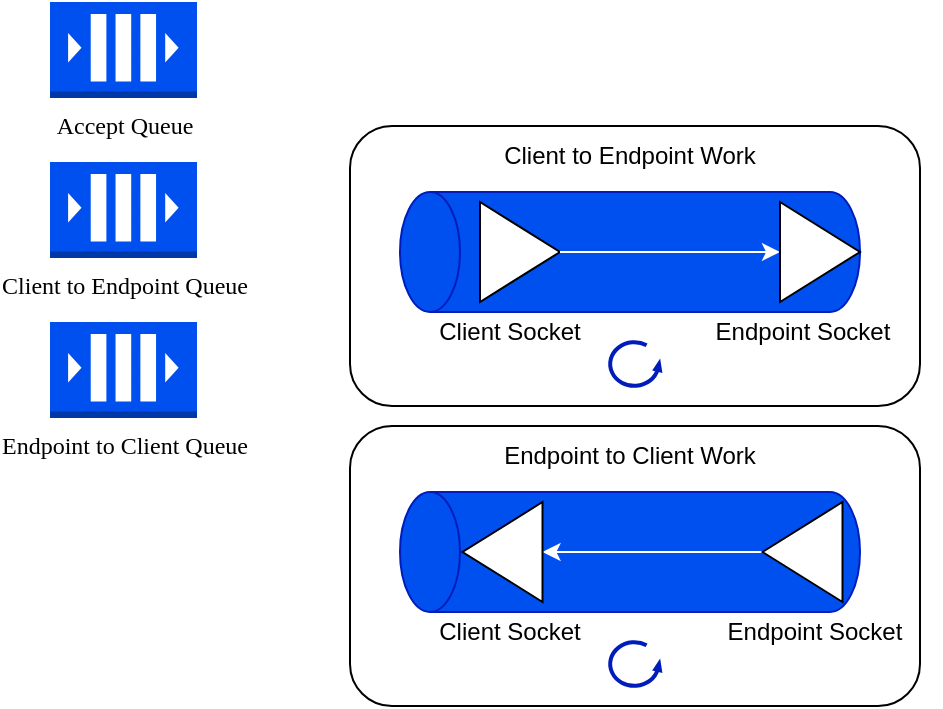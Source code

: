 <mxfile version="22.0.3" type="device">
  <diagram name="Page-1" id="kOjxygI8i3JtlxQgfmMf">
    <mxGraphModel dx="1434" dy="854" grid="1" gridSize="10" guides="1" tooltips="1" connect="1" arrows="1" fold="1" page="1" pageScale="1" pageWidth="827" pageHeight="1169" math="0" shadow="0">
      <root>
        <mxCell id="0" />
        <mxCell id="1" parent="0" />
        <mxCell id="tIETKZHOPeAZz86KKGnU-41" value="" style="rounded=1;whiteSpace=wrap;html=1;" parent="1" vertex="1">
          <mxGeometry x="470" y="292" width="285" height="140" as="geometry" />
        </mxCell>
        <mxCell id="tIETKZHOPeAZz86KKGnU-2" value="&lt;font color=&quot;#000000&quot;&gt;Accept Queue&lt;/font&gt;" style="outlineConnect=0;dashed=0;verticalLabelPosition=bottom;verticalAlign=top;align=center;html=1;shape=mxgraph.aws3.queue;fillColor=#0050ef;strokeColor=#001DBC;fontColor=#ffffff;fontFamily=Times New Roman;" parent="1" vertex="1">
          <mxGeometry x="320" y="230" width="73.5" height="48" as="geometry" />
        </mxCell>
        <mxCell id="tIETKZHOPeAZz86KKGnU-3" value="&lt;font color=&quot;#000000&quot;&gt;Client to Endpoint Queue&lt;/font&gt;" style="outlineConnect=0;dashed=0;verticalLabelPosition=bottom;verticalAlign=top;align=center;html=1;shape=mxgraph.aws3.queue;fillColor=#0050ef;fontColor=#ffffff;strokeColor=#001DBC;fontFamily=Times New Roman;" parent="1" vertex="1">
          <mxGeometry x="320" y="310" width="73.5" height="48" as="geometry" />
        </mxCell>
        <mxCell id="tIETKZHOPeAZz86KKGnU-4" value="&lt;font color=&quot;#000000&quot;&gt;Endpoint to Client Queue&lt;/font&gt;" style="outlineConnect=0;dashed=0;verticalLabelPosition=bottom;verticalAlign=top;align=center;html=1;shape=mxgraph.aws3.queue;fillColor=#0050ef;fontColor=#ffffff;strokeColor=#001DBC;fontFamily=Times New Roman;" parent="1" vertex="1">
          <mxGeometry x="320" y="390" width="73.5" height="48" as="geometry" />
        </mxCell>
        <mxCell id="tIETKZHOPeAZz86KKGnU-36" value="" style="shape=cylinder3;whiteSpace=wrap;html=1;boundedLbl=1;backgroundOutline=1;size=15;rotation=-90;fillColor=#0050ef;fontColor=#ffffff;strokeColor=#001DBC;" parent="1" vertex="1">
          <mxGeometry x="580" y="240" width="60" height="230" as="geometry" />
        </mxCell>
        <mxCell id="tIETKZHOPeAZz86KKGnU-37" value="" style="triangle;whiteSpace=wrap;html=1;" parent="1" vertex="1">
          <mxGeometry x="535" y="330" width="40" height="50" as="geometry" />
        </mxCell>
        <mxCell id="tIETKZHOPeAZz86KKGnU-39" value="" style="endArrow=classic;startArrow=none;html=1;rounded=0;entryX=0;entryY=0.5;entryDx=0;entryDy=0;exitX=1;exitY=0.5;exitDx=0;exitDy=0;strokeColor=#FFFFFF;startFill=0;" parent="1" source="tIETKZHOPeAZz86KKGnU-37" edge="1">
          <mxGeometry width="50" height="50" relative="1" as="geometry">
            <mxPoint x="515" y="375" as="sourcePoint" />
            <mxPoint x="685" y="355" as="targetPoint" />
          </mxGeometry>
        </mxCell>
        <mxCell id="tIETKZHOPeAZz86KKGnU-42" value="Client Socket" style="text;html=1;strokeColor=none;fillColor=none;align=center;verticalAlign=middle;whiteSpace=wrap;rounded=0;" parent="1" vertex="1">
          <mxGeometry x="505" y="380" width="90" height="30" as="geometry" />
        </mxCell>
        <mxCell id="tIETKZHOPeAZz86KKGnU-69" value="Endpoint Socket" style="text;html=1;strokeColor=none;fillColor=none;align=center;verticalAlign=middle;whiteSpace=wrap;rounded=0;" parent="1" vertex="1">
          <mxGeometry x="633.75" y="380" width="125" height="30" as="geometry" />
        </mxCell>
        <mxCell id="tIETKZHOPeAZz86KKGnU-70" value="" style="verticalLabelPosition=bottom;html=1;verticalAlign=top;strokeWidth=2;shape=mxgraph.lean_mapping.physical_pull;pointerEvents=1;fillColor=#0050ef;fontColor=#ffffff;strokeColor=#001DBC;" parent="1" vertex="1">
          <mxGeometry x="600" y="400" width="25" height="22" as="geometry" />
        </mxCell>
        <mxCell id="tIETKZHOPeAZz86KKGnU-71" value="Client to Endpoint Work" style="text;html=1;strokeColor=none;fillColor=none;align=center;verticalAlign=middle;whiteSpace=wrap;rounded=0;" parent="1" vertex="1">
          <mxGeometry x="526.25" y="292" width="167.5" height="30" as="geometry" />
        </mxCell>
        <mxCell id="tIETKZHOPeAZz86KKGnU-72" value="" style="rounded=1;whiteSpace=wrap;html=1;" parent="1" vertex="1">
          <mxGeometry x="470" y="442" width="285" height="140" as="geometry" />
        </mxCell>
        <mxCell id="tIETKZHOPeAZz86KKGnU-73" value="" style="shape=cylinder3;whiteSpace=wrap;html=1;boundedLbl=1;backgroundOutline=1;size=15;rotation=-90;fillColor=#0050ef;fontColor=#ffffff;strokeColor=#001DBC;" parent="1" vertex="1">
          <mxGeometry x="580" y="390" width="60" height="230" as="geometry" />
        </mxCell>
        <mxCell id="tIETKZHOPeAZz86KKGnU-77" value="Client Socket" style="text;html=1;strokeColor=none;fillColor=none;align=center;verticalAlign=middle;whiteSpace=wrap;rounded=0;" parent="1" vertex="1">
          <mxGeometry x="505" y="530" width="90" height="30" as="geometry" />
        </mxCell>
        <mxCell id="tIETKZHOPeAZz86KKGnU-78" value="Endpoint Socket" style="text;html=1;strokeColor=none;fillColor=none;align=center;verticalAlign=middle;whiteSpace=wrap;rounded=0;" parent="1" vertex="1">
          <mxGeometry x="640" y="530" width="125" height="30" as="geometry" />
        </mxCell>
        <mxCell id="tIETKZHOPeAZz86KKGnU-79" value="" style="verticalLabelPosition=bottom;html=1;verticalAlign=top;strokeWidth=2;shape=mxgraph.lean_mapping.physical_pull;pointerEvents=1;fillColor=#0050ef;fontColor=#ffffff;strokeColor=#001DBC;" parent="1" vertex="1">
          <mxGeometry x="600" y="550" width="25" height="22" as="geometry" />
        </mxCell>
        <mxCell id="tIETKZHOPeAZz86KKGnU-80" value="Endpoint to Client Work" style="text;html=1;strokeColor=none;fillColor=none;align=center;verticalAlign=middle;whiteSpace=wrap;rounded=0;" parent="1" vertex="1">
          <mxGeometry x="526.25" y="442" width="167.5" height="30" as="geometry" />
        </mxCell>
        <mxCell id="tIETKZHOPeAZz86KKGnU-81" value="" style="endArrow=classic;startArrow=none;html=1;rounded=0;entryX=0;entryY=0.5;entryDx=0;entryDy=0;exitX=1;exitY=0.5;exitDx=0;exitDy=0;strokeColor=#FFFFFF;startFill=0;" parent="1" edge="1">
          <mxGeometry width="50" height="50" relative="1" as="geometry">
            <mxPoint x="676.25" y="505" as="sourcePoint" />
            <mxPoint x="566.25" y="505" as="targetPoint" />
          </mxGeometry>
        </mxCell>
        <mxCell id="tIETKZHOPeAZz86KKGnU-83" value="" style="triangle;whiteSpace=wrap;html=1;" parent="1" vertex="1">
          <mxGeometry x="685" y="330" width="40" height="50" as="geometry" />
        </mxCell>
        <mxCell id="tIETKZHOPeAZz86KKGnU-85" value="" style="triangle;whiteSpace=wrap;html=1;rotation=-180;" parent="1" vertex="1">
          <mxGeometry x="676.25" y="480" width="40" height="50" as="geometry" />
        </mxCell>
        <mxCell id="tIETKZHOPeAZz86KKGnU-86" value="" style="triangle;whiteSpace=wrap;html=1;rotation=-180;" parent="1" vertex="1">
          <mxGeometry x="526.25" y="480" width="40" height="50" as="geometry" />
        </mxCell>
      </root>
    </mxGraphModel>
  </diagram>
</mxfile>
